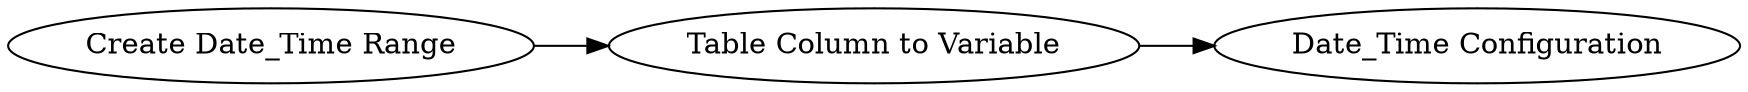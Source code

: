 digraph {
	2 -> 3
	3 -> 1
	1 [label="Date_Time Configuration"]
	3 [label="Table Column to Variable"]
	2 [label="Create Date_Time Range"]
	rankdir=LR
}
